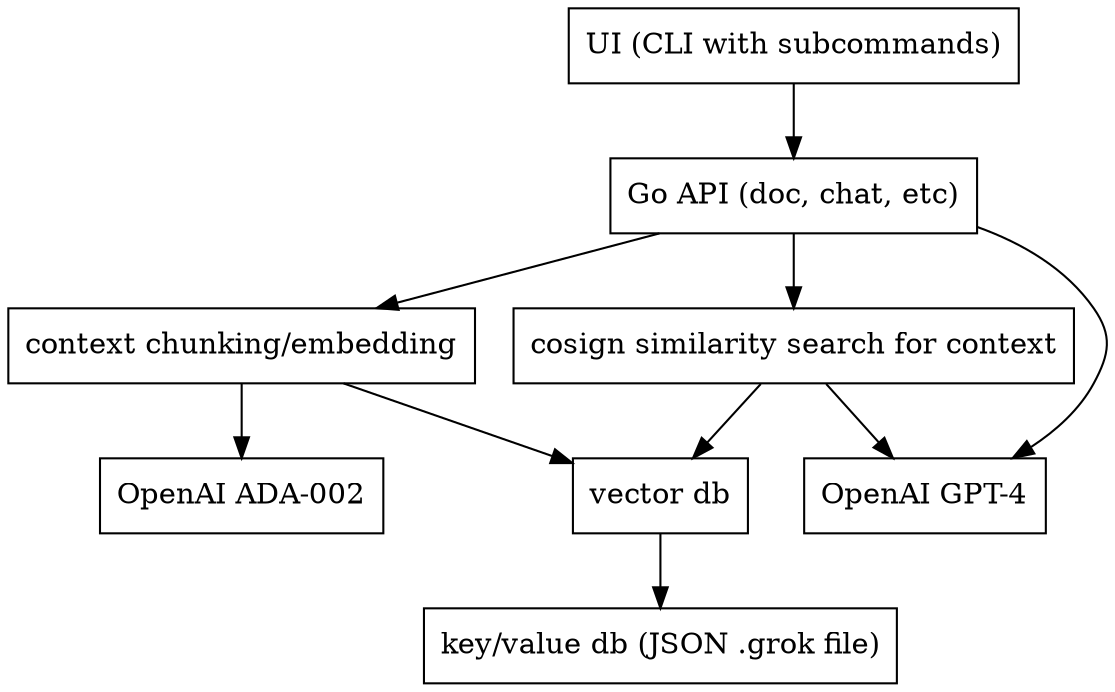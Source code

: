 digraph "" {
	node [shape=box];
	"UI (CLI with subcommands)" -> "Go API (doc, chat, etc)";
	"Go API (doc, chat, etc)" -> "context chunking/embedding";
	"Go API (doc, chat, etc)" -> "cosign similarity search for context";
	"Go API (doc, chat, etc)" -> "OpenAI GPT-4";
	"context chunking/embedding" -> "OpenAI ADA-002";
	"context chunking/embedding" -> "vector db";
	"cosign similarity search for context" -> "vector db";
	"cosign similarity search for context" -> "OpenAI GPT-4";
	"vector db" -> "key/value db (JSON .grok file)";
}

